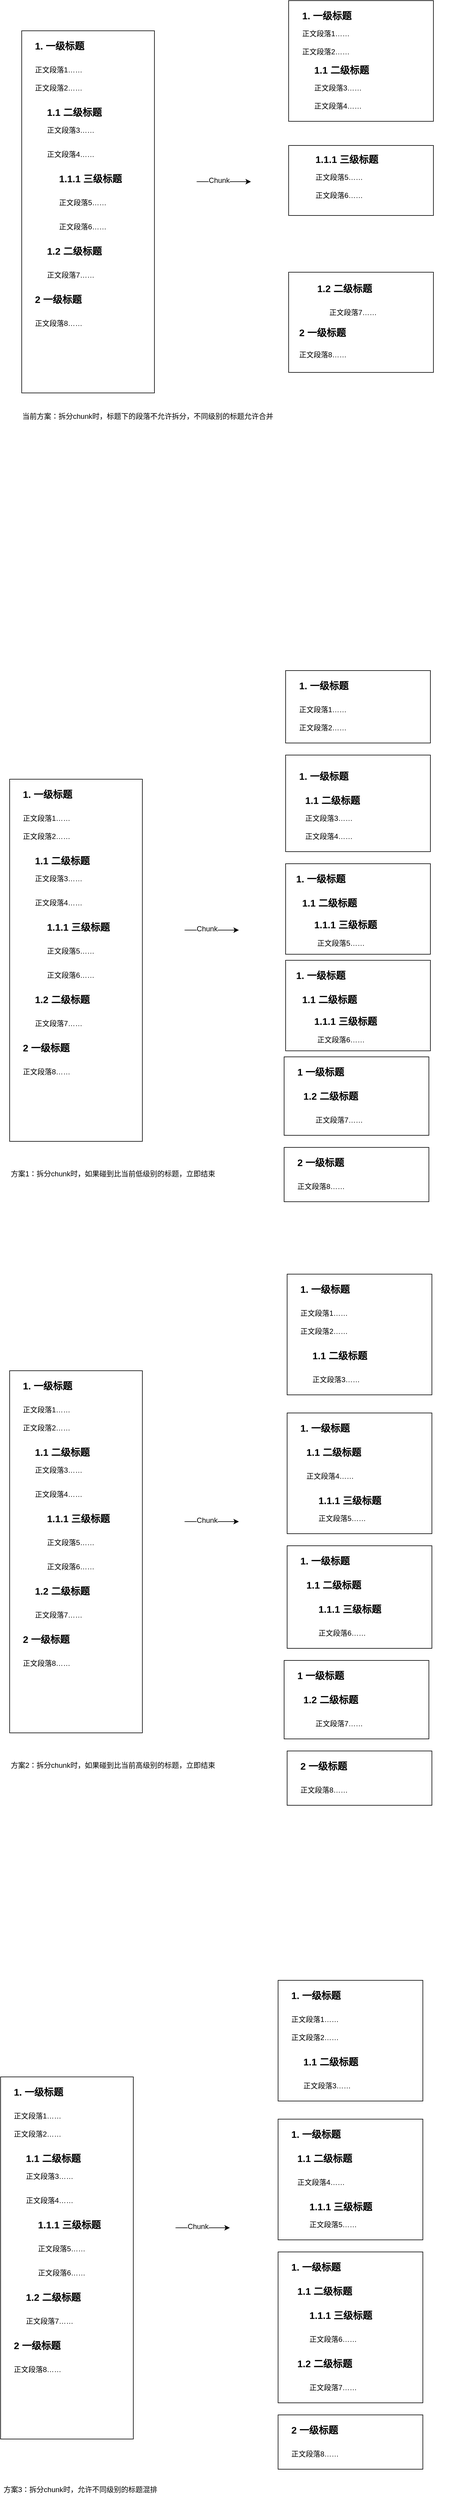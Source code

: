 <mxfile version="27.1.5">
  <diagram name="md-chunk" id="U8RAqAaJDqWfhK1GvfZA">
    <mxGraphModel dx="1773" dy="3222" grid="0" gridSize="10" guides="1" tooltips="1" connect="1" arrows="1" fold="1" page="1" pageScale="1" pageWidth="827" pageHeight="1169" math="0" shadow="0">
      <root>
        <mxCell id="0" />
        <mxCell id="1" parent="0" />
        <mxCell id="oBs3oRwcgIcFms1ozHlf-13" value="" style="rounded=0;whiteSpace=wrap;html=1;" parent="1" vertex="1">
          <mxGeometry x="40" y="210" width="220" height="600" as="geometry" />
        </mxCell>
        <mxCell id="oBs3oRwcgIcFms1ozHlf-1" value="&lt;font&gt;1. 一级标题&lt;/font&gt;" style="text;html=1;align=left;verticalAlign=middle;whiteSpace=wrap;rounded=0;fontStyle=1;fontSize=16;" parent="1" vertex="1">
          <mxGeometry x="60" y="220" width="200" height="30" as="geometry" />
        </mxCell>
        <mxCell id="oBs3oRwcgIcFms1ozHlf-3" value="正文段落1……" style="text;html=1;align=left;verticalAlign=middle;whiteSpace=wrap;rounded=0;" parent="1" vertex="1">
          <mxGeometry x="60" y="260" width="140" height="30" as="geometry" />
        </mxCell>
        <mxCell id="oBs3oRwcgIcFms1ozHlf-4" value="正文段落2……" style="text;html=1;align=left;verticalAlign=middle;whiteSpace=wrap;rounded=0;" parent="1" vertex="1">
          <mxGeometry x="60" y="290" width="140" height="30" as="geometry" />
        </mxCell>
        <mxCell id="oBs3oRwcgIcFms1ozHlf-5" value="&lt;font&gt;1.1 二级标题&lt;/font&gt;" style="text;html=1;align=left;verticalAlign=middle;whiteSpace=wrap;rounded=0;fontStyle=1;fontSize=16;" parent="1" vertex="1">
          <mxGeometry x="80" y="330" width="200" height="30" as="geometry" />
        </mxCell>
        <mxCell id="oBs3oRwcgIcFms1ozHlf-6" value="正文段落3……" style="text;html=1;align=left;verticalAlign=middle;whiteSpace=wrap;rounded=0;" parent="1" vertex="1">
          <mxGeometry x="80" y="360" width="140" height="30" as="geometry" />
        </mxCell>
        <mxCell id="oBs3oRwcgIcFms1ozHlf-7" value="正文段落4……" style="text;html=1;align=left;verticalAlign=middle;whiteSpace=wrap;rounded=0;" parent="1" vertex="1">
          <mxGeometry x="80" y="400" width="140" height="30" as="geometry" />
        </mxCell>
        <mxCell id="oBs3oRwcgIcFms1ozHlf-8" value="&lt;font&gt;1.1.1 三级标题&lt;/font&gt;" style="text;html=1;align=left;verticalAlign=middle;whiteSpace=wrap;rounded=0;fontStyle=1;fontSize=16;" parent="1" vertex="1">
          <mxGeometry x="100" y="440" width="200" height="30" as="geometry" />
        </mxCell>
        <mxCell id="oBs3oRwcgIcFms1ozHlf-9" value="正文段落5……" style="text;html=1;align=left;verticalAlign=middle;whiteSpace=wrap;rounded=0;" parent="1" vertex="1">
          <mxGeometry x="100" y="480" width="140" height="30" as="geometry" />
        </mxCell>
        <mxCell id="oBs3oRwcgIcFms1ozHlf-10" value="正文段落6……" style="text;html=1;align=left;verticalAlign=middle;whiteSpace=wrap;rounded=0;" parent="1" vertex="1">
          <mxGeometry x="100" y="520" width="140" height="30" as="geometry" />
        </mxCell>
        <mxCell id="oBs3oRwcgIcFms1ozHlf-11" value="正文段落7……" style="text;html=1;align=left;verticalAlign=middle;whiteSpace=wrap;rounded=0;" parent="1" vertex="1">
          <mxGeometry x="80" y="600" width="140" height="30" as="geometry" />
        </mxCell>
        <mxCell id="oBs3oRwcgIcFms1ozHlf-12" value="正文段落8……" style="text;html=1;align=left;verticalAlign=middle;whiteSpace=wrap;rounded=0;" parent="1" vertex="1">
          <mxGeometry x="60" y="680" width="140" height="30" as="geometry" />
        </mxCell>
        <mxCell id="oBs3oRwcgIcFms1ozHlf-15" value="" style="endArrow=classic;html=1;rounded=0;" parent="1" edge="1">
          <mxGeometry width="50" height="50" relative="1" as="geometry">
            <mxPoint x="330" y="460" as="sourcePoint" />
            <mxPoint x="420" y="460" as="targetPoint" />
          </mxGeometry>
        </mxCell>
        <mxCell id="oBs3oRwcgIcFms1ozHlf-16" value="&lt;font style=&quot;font-size: 12px;&quot;&gt;Chunk&lt;/font&gt;" style="edgeLabel;html=1;align=center;verticalAlign=middle;resizable=0;points=[];" parent="oBs3oRwcgIcFms1ozHlf-15" vertex="1" connectable="0">
          <mxGeometry x="-0.182" y="2" relative="1" as="geometry">
            <mxPoint as="offset" />
          </mxGeometry>
        </mxCell>
        <mxCell id="oBs3oRwcgIcFms1ozHlf-17" value="" style="rounded=0;whiteSpace=wrap;html=1;" parent="1" vertex="1">
          <mxGeometry x="500" y="50" width="240" height="200" as="geometry" />
        </mxCell>
        <mxCell id="oBs3oRwcgIcFms1ozHlf-18" value="&lt;font&gt;1. 一级标题&lt;/font&gt;" style="text;html=1;align=left;verticalAlign=middle;whiteSpace=wrap;rounded=0;fontStyle=1;fontSize=16;" parent="1" vertex="1">
          <mxGeometry x="520" y="60" width="200" height="30" as="geometry" />
        </mxCell>
        <mxCell id="oBs3oRwcgIcFms1ozHlf-19" value="正文段落1……" style="text;html=1;align=left;verticalAlign=middle;whiteSpace=wrap;rounded=0;" parent="1" vertex="1">
          <mxGeometry x="520" y="100" width="140" height="30" as="geometry" />
        </mxCell>
        <mxCell id="oBs3oRwcgIcFms1ozHlf-20" value="正文段落2……" style="text;html=1;align=left;verticalAlign=middle;whiteSpace=wrap;rounded=0;" parent="1" vertex="1">
          <mxGeometry x="520" y="130" width="140" height="30" as="geometry" />
        </mxCell>
        <mxCell id="oBs3oRwcgIcFms1ozHlf-21" value="&lt;font&gt;1.1 二级标题&lt;/font&gt;" style="text;html=1;align=left;verticalAlign=middle;whiteSpace=wrap;rounded=0;fontStyle=1;fontSize=16;" parent="1" vertex="1">
          <mxGeometry x="540" y="170" width="200" height="30" as="geometry" />
        </mxCell>
        <mxCell id="oBs3oRwcgIcFms1ozHlf-22" value="正文段落3……" style="text;html=1;align=left;verticalAlign=middle;whiteSpace=wrap;rounded=0;" parent="1" vertex="1">
          <mxGeometry x="540" y="210" width="140" height="30" as="geometry" />
        </mxCell>
        <mxCell id="oBs3oRwcgIcFms1ozHlf-23" value="" style="rounded=0;whiteSpace=wrap;html=1;" parent="1" vertex="1">
          <mxGeometry x="500" y="280" width="240" height="200" as="geometry" />
        </mxCell>
        <mxCell id="oBs3oRwcgIcFms1ozHlf-24" value="&lt;font&gt;1. 一级标题&lt;/font&gt;" style="text;html=1;align=left;verticalAlign=middle;whiteSpace=wrap;rounded=0;fontStyle=1;fontSize=16;" parent="1" vertex="1">
          <mxGeometry x="520" y="290" width="200" height="30" as="geometry" />
        </mxCell>
        <mxCell id="oBs3oRwcgIcFms1ozHlf-27" value="&lt;font&gt;1.1 二级标题&lt;/font&gt;" style="text;html=1;align=left;verticalAlign=middle;whiteSpace=wrap;rounded=0;fontStyle=1;fontSize=16;" parent="1" vertex="1">
          <mxGeometry x="530" y="330" width="200" height="30" as="geometry" />
        </mxCell>
        <mxCell id="oBs3oRwcgIcFms1ozHlf-29" value="正文段落4……" style="text;html=1;align=left;verticalAlign=middle;whiteSpace=wrap;rounded=0;" parent="1" vertex="1">
          <mxGeometry x="530" y="370" width="140" height="30" as="geometry" />
        </mxCell>
        <mxCell id="oBs3oRwcgIcFms1ozHlf-30" value="&lt;font&gt;1.1.1 三级标题&lt;/font&gt;" style="text;html=1;align=left;verticalAlign=middle;whiteSpace=wrap;rounded=0;fontStyle=1;fontSize=16;" parent="1" vertex="1">
          <mxGeometry x="550" y="410" width="200" height="30" as="geometry" />
        </mxCell>
        <mxCell id="oBs3oRwcgIcFms1ozHlf-31" value="正文段落5……" style="text;html=1;align=left;verticalAlign=middle;whiteSpace=wrap;rounded=0;" parent="1" vertex="1">
          <mxGeometry x="550" y="440" width="140" height="30" as="geometry" />
        </mxCell>
        <mxCell id="oBs3oRwcgIcFms1ozHlf-33" value="" style="rounded=0;whiteSpace=wrap;html=1;" parent="1" vertex="1">
          <mxGeometry x="500" y="500" width="240" height="170" as="geometry" />
        </mxCell>
        <mxCell id="oBs3oRwcgIcFms1ozHlf-34" value="&lt;font&gt;1. 一级标题&lt;/font&gt;" style="text;html=1;align=left;verticalAlign=middle;whiteSpace=wrap;rounded=0;fontStyle=1;fontSize=16;" parent="1" vertex="1">
          <mxGeometry x="520" y="510" width="200" height="30" as="geometry" />
        </mxCell>
        <mxCell id="oBs3oRwcgIcFms1ozHlf-35" value="&lt;font&gt;1.1 二级标题&lt;/font&gt;" style="text;html=1;align=left;verticalAlign=middle;whiteSpace=wrap;rounded=0;fontStyle=1;fontSize=16;" parent="1" vertex="1">
          <mxGeometry x="530" y="550" width="200" height="30" as="geometry" />
        </mxCell>
        <mxCell id="oBs3oRwcgIcFms1ozHlf-37" value="&lt;font&gt;1.1.1 三级标题&lt;/font&gt;" style="text;html=1;align=left;verticalAlign=middle;whiteSpace=wrap;rounded=0;fontStyle=1;fontSize=16;" parent="1" vertex="1">
          <mxGeometry x="550" y="590" width="200" height="30" as="geometry" />
        </mxCell>
        <mxCell id="oBs3oRwcgIcFms1ozHlf-39" value="正文段落6……" style="text;html=1;align=left;verticalAlign=middle;whiteSpace=wrap;rounded=0;" parent="1" vertex="1">
          <mxGeometry x="550" y="630" width="140" height="30" as="geometry" />
        </mxCell>
        <mxCell id="oBs3oRwcgIcFms1ozHlf-40" value="&lt;font&gt;1.2 二级标题&lt;/font&gt;" style="text;html=1;align=left;verticalAlign=middle;whiteSpace=wrap;rounded=0;fontStyle=1;fontSize=16;" parent="1" vertex="1">
          <mxGeometry x="80" y="560" width="200" height="30" as="geometry" />
        </mxCell>
        <mxCell id="oBs3oRwcgIcFms1ozHlf-41" value="&lt;font&gt;2 一级标题&lt;/font&gt;" style="text;html=1;align=left;verticalAlign=middle;whiteSpace=wrap;rounded=0;fontStyle=1;fontSize=16;" parent="1" vertex="1">
          <mxGeometry x="60" y="640" width="200" height="30" as="geometry" />
        </mxCell>
        <mxCell id="oBs3oRwcgIcFms1ozHlf-42" value="" style="rounded=0;whiteSpace=wrap;html=1;" parent="1" vertex="1">
          <mxGeometry x="495" y="690" width="240" height="130" as="geometry" />
        </mxCell>
        <mxCell id="oBs3oRwcgIcFms1ozHlf-43" value="&lt;font&gt;1 一级标题&lt;/font&gt;" style="text;html=1;align=left;verticalAlign=middle;whiteSpace=wrap;rounded=0;fontStyle=1;fontSize=16;" parent="1" vertex="1">
          <mxGeometry x="515" y="700" width="200" height="30" as="geometry" />
        </mxCell>
        <mxCell id="oBs3oRwcgIcFms1ozHlf-44" value="&lt;font&gt;1.2 二级标题&lt;/font&gt;" style="text;html=1;align=left;verticalAlign=middle;whiteSpace=wrap;rounded=0;fontStyle=1;fontSize=16;" parent="1" vertex="1">
          <mxGeometry x="525" y="740" width="200" height="30" as="geometry" />
        </mxCell>
        <mxCell id="oBs3oRwcgIcFms1ozHlf-46" value="正文段落7……" style="text;html=1;align=left;verticalAlign=middle;whiteSpace=wrap;rounded=0;" parent="1" vertex="1">
          <mxGeometry x="545" y="780" width="140" height="30" as="geometry" />
        </mxCell>
        <mxCell id="oBs3oRwcgIcFms1ozHlf-47" value="" style="rounded=0;whiteSpace=wrap;html=1;" parent="1" vertex="1">
          <mxGeometry x="500" y="840" width="240" height="90" as="geometry" />
        </mxCell>
        <mxCell id="oBs3oRwcgIcFms1ozHlf-48" value="&lt;font&gt;2 一级标题&lt;/font&gt;" style="text;html=1;align=left;verticalAlign=middle;whiteSpace=wrap;rounded=0;fontStyle=1;fontSize=16;" parent="1" vertex="1">
          <mxGeometry x="520" y="850" width="200" height="30" as="geometry" />
        </mxCell>
        <mxCell id="oBs3oRwcgIcFms1ozHlf-50" value="正文段落8……" style="text;html=1;align=left;verticalAlign=middle;whiteSpace=wrap;rounded=0;" parent="1" vertex="1">
          <mxGeometry x="520" y="890" width="140" height="30" as="geometry" />
        </mxCell>
        <mxCell id="oBs3oRwcgIcFms1ozHlf-51" value="方案2：拆分chunk时，如果碰到比当前高级别的标题，立即结束" style="text;html=1;align=left;verticalAlign=top;whiteSpace=wrap;rounded=0;" parent="1" vertex="1">
          <mxGeometry x="40" y="850" width="350" height="30" as="geometry" />
        </mxCell>
        <mxCell id="oBs3oRwcgIcFms1ozHlf-52" value="" style="rounded=0;whiteSpace=wrap;html=1;" parent="1" vertex="1">
          <mxGeometry x="25" y="1380" width="220" height="600" as="geometry" />
        </mxCell>
        <mxCell id="oBs3oRwcgIcFms1ozHlf-53" value="&lt;font&gt;1. 一级标题&lt;/font&gt;" style="text;html=1;align=left;verticalAlign=middle;whiteSpace=wrap;rounded=0;fontStyle=1;fontSize=16;" parent="1" vertex="1">
          <mxGeometry x="45" y="1390" width="200" height="30" as="geometry" />
        </mxCell>
        <mxCell id="oBs3oRwcgIcFms1ozHlf-54" value="正文段落1……" style="text;html=1;align=left;verticalAlign=middle;whiteSpace=wrap;rounded=0;" parent="1" vertex="1">
          <mxGeometry x="45" y="1430" width="140" height="30" as="geometry" />
        </mxCell>
        <mxCell id="oBs3oRwcgIcFms1ozHlf-55" value="正文段落2……" style="text;html=1;align=left;verticalAlign=middle;whiteSpace=wrap;rounded=0;" parent="1" vertex="1">
          <mxGeometry x="45" y="1460" width="140" height="30" as="geometry" />
        </mxCell>
        <mxCell id="oBs3oRwcgIcFms1ozHlf-56" value="&lt;font&gt;1.1 二级标题&lt;/font&gt;" style="text;html=1;align=left;verticalAlign=middle;whiteSpace=wrap;rounded=0;fontStyle=1;fontSize=16;" parent="1" vertex="1">
          <mxGeometry x="65" y="1500" width="200" height="30" as="geometry" />
        </mxCell>
        <mxCell id="oBs3oRwcgIcFms1ozHlf-57" value="正文段落3……" style="text;html=1;align=left;verticalAlign=middle;whiteSpace=wrap;rounded=0;" parent="1" vertex="1">
          <mxGeometry x="65" y="1530" width="140" height="30" as="geometry" />
        </mxCell>
        <mxCell id="oBs3oRwcgIcFms1ozHlf-58" value="正文段落4……" style="text;html=1;align=left;verticalAlign=middle;whiteSpace=wrap;rounded=0;" parent="1" vertex="1">
          <mxGeometry x="65" y="1570" width="140" height="30" as="geometry" />
        </mxCell>
        <mxCell id="oBs3oRwcgIcFms1ozHlf-59" value="&lt;font&gt;1.1.1 三级标题&lt;/font&gt;" style="text;html=1;align=left;verticalAlign=middle;whiteSpace=wrap;rounded=0;fontStyle=1;fontSize=16;" parent="1" vertex="1">
          <mxGeometry x="85" y="1610" width="200" height="30" as="geometry" />
        </mxCell>
        <mxCell id="oBs3oRwcgIcFms1ozHlf-60" value="正文段落5……" style="text;html=1;align=left;verticalAlign=middle;whiteSpace=wrap;rounded=0;" parent="1" vertex="1">
          <mxGeometry x="85" y="1650" width="140" height="30" as="geometry" />
        </mxCell>
        <mxCell id="oBs3oRwcgIcFms1ozHlf-61" value="正文段落6……" style="text;html=1;align=left;verticalAlign=middle;whiteSpace=wrap;rounded=0;" parent="1" vertex="1">
          <mxGeometry x="85" y="1690" width="140" height="30" as="geometry" />
        </mxCell>
        <mxCell id="oBs3oRwcgIcFms1ozHlf-62" value="正文段落7……" style="text;html=1;align=left;verticalAlign=middle;whiteSpace=wrap;rounded=0;" parent="1" vertex="1">
          <mxGeometry x="65" y="1770" width="140" height="30" as="geometry" />
        </mxCell>
        <mxCell id="oBs3oRwcgIcFms1ozHlf-63" value="正文段落8……" style="text;html=1;align=left;verticalAlign=middle;whiteSpace=wrap;rounded=0;" parent="1" vertex="1">
          <mxGeometry x="45" y="1850" width="140" height="30" as="geometry" />
        </mxCell>
        <mxCell id="oBs3oRwcgIcFms1ozHlf-64" value="" style="endArrow=classic;html=1;rounded=0;" parent="1" edge="1">
          <mxGeometry width="50" height="50" relative="1" as="geometry">
            <mxPoint x="315" y="1630" as="sourcePoint" />
            <mxPoint x="405" y="1630" as="targetPoint" />
          </mxGeometry>
        </mxCell>
        <mxCell id="oBs3oRwcgIcFms1ozHlf-65" value="&lt;font style=&quot;font-size: 12px;&quot;&gt;Chunk&lt;/font&gt;" style="edgeLabel;html=1;align=center;verticalAlign=middle;resizable=0;points=[];" parent="oBs3oRwcgIcFms1ozHlf-64" vertex="1" connectable="0">
          <mxGeometry x="-0.182" y="2" relative="1" as="geometry">
            <mxPoint as="offset" />
          </mxGeometry>
        </mxCell>
        <mxCell id="oBs3oRwcgIcFms1ozHlf-66" value="" style="rounded=0;whiteSpace=wrap;html=1;" parent="1" vertex="1">
          <mxGeometry x="485" y="1220" width="240" height="200" as="geometry" />
        </mxCell>
        <mxCell id="oBs3oRwcgIcFms1ozHlf-67" value="&lt;font&gt;1. 一级标题&lt;/font&gt;" style="text;html=1;align=left;verticalAlign=middle;whiteSpace=wrap;rounded=0;fontStyle=1;fontSize=16;" parent="1" vertex="1">
          <mxGeometry x="505" y="1230" width="200" height="30" as="geometry" />
        </mxCell>
        <mxCell id="oBs3oRwcgIcFms1ozHlf-68" value="正文段落1……" style="text;html=1;align=left;verticalAlign=middle;whiteSpace=wrap;rounded=0;" parent="1" vertex="1">
          <mxGeometry x="505" y="1270" width="140" height="30" as="geometry" />
        </mxCell>
        <mxCell id="oBs3oRwcgIcFms1ozHlf-69" value="正文段落2……" style="text;html=1;align=left;verticalAlign=middle;whiteSpace=wrap;rounded=0;" parent="1" vertex="1">
          <mxGeometry x="505" y="1300" width="140" height="30" as="geometry" />
        </mxCell>
        <mxCell id="oBs3oRwcgIcFms1ozHlf-70" value="&lt;font&gt;1.1 二级标题&lt;/font&gt;" style="text;html=1;align=left;verticalAlign=middle;whiteSpace=wrap;rounded=0;fontStyle=1;fontSize=16;" parent="1" vertex="1">
          <mxGeometry x="525" y="1340" width="200" height="30" as="geometry" />
        </mxCell>
        <mxCell id="oBs3oRwcgIcFms1ozHlf-71" value="正文段落3……" style="text;html=1;align=left;verticalAlign=middle;whiteSpace=wrap;rounded=0;" parent="1" vertex="1">
          <mxGeometry x="525" y="1380" width="140" height="30" as="geometry" />
        </mxCell>
        <mxCell id="oBs3oRwcgIcFms1ozHlf-72" value="" style="rounded=0;whiteSpace=wrap;html=1;" parent="1" vertex="1">
          <mxGeometry x="485" y="1450" width="240" height="200" as="geometry" />
        </mxCell>
        <mxCell id="oBs3oRwcgIcFms1ozHlf-73" value="&lt;font&gt;1. 一级标题&lt;/font&gt;" style="text;html=1;align=left;verticalAlign=middle;whiteSpace=wrap;rounded=0;fontStyle=1;fontSize=16;" parent="1" vertex="1">
          <mxGeometry x="505" y="1460" width="200" height="30" as="geometry" />
        </mxCell>
        <mxCell id="oBs3oRwcgIcFms1ozHlf-74" value="&lt;font&gt;1.1 二级标题&lt;/font&gt;" style="text;html=1;align=left;verticalAlign=middle;whiteSpace=wrap;rounded=0;fontStyle=1;fontSize=16;" parent="1" vertex="1">
          <mxGeometry x="515" y="1500" width="200" height="30" as="geometry" />
        </mxCell>
        <mxCell id="oBs3oRwcgIcFms1ozHlf-75" value="正文段落4……" style="text;html=1;align=left;verticalAlign=middle;whiteSpace=wrap;rounded=0;" parent="1" vertex="1">
          <mxGeometry x="515" y="1540" width="140" height="30" as="geometry" />
        </mxCell>
        <mxCell id="oBs3oRwcgIcFms1ozHlf-76" value="&lt;font&gt;1.1.1 三级标题&lt;/font&gt;" style="text;html=1;align=left;verticalAlign=middle;whiteSpace=wrap;rounded=0;fontStyle=1;fontSize=16;" parent="1" vertex="1">
          <mxGeometry x="535" y="1580" width="200" height="30" as="geometry" />
        </mxCell>
        <mxCell id="oBs3oRwcgIcFms1ozHlf-77" value="正文段落5……" style="text;html=1;align=left;verticalAlign=middle;whiteSpace=wrap;rounded=0;" parent="1" vertex="1">
          <mxGeometry x="535" y="1610" width="140" height="30" as="geometry" />
        </mxCell>
        <mxCell id="oBs3oRwcgIcFms1ozHlf-78" value="" style="rounded=0;whiteSpace=wrap;html=1;" parent="1" vertex="1">
          <mxGeometry x="485" y="1670" width="240" height="250" as="geometry" />
        </mxCell>
        <mxCell id="oBs3oRwcgIcFms1ozHlf-79" value="&lt;font&gt;1. 一级标题&lt;/font&gt;" style="text;html=1;align=left;verticalAlign=middle;whiteSpace=wrap;rounded=0;fontStyle=1;fontSize=16;" parent="1" vertex="1">
          <mxGeometry x="505" y="1680" width="200" height="30" as="geometry" />
        </mxCell>
        <mxCell id="oBs3oRwcgIcFms1ozHlf-80" value="&lt;font&gt;1.1 二级标题&lt;/font&gt;" style="text;html=1;align=left;verticalAlign=middle;whiteSpace=wrap;rounded=0;fontStyle=1;fontSize=16;" parent="1" vertex="1">
          <mxGeometry x="515" y="1720" width="200" height="30" as="geometry" />
        </mxCell>
        <mxCell id="oBs3oRwcgIcFms1ozHlf-81" value="&lt;font&gt;1.1.1 三级标题&lt;/font&gt;" style="text;html=1;align=left;verticalAlign=middle;whiteSpace=wrap;rounded=0;fontStyle=1;fontSize=16;" parent="1" vertex="1">
          <mxGeometry x="535" y="1760" width="200" height="30" as="geometry" />
        </mxCell>
        <mxCell id="oBs3oRwcgIcFms1ozHlf-82" value="正文段落6……" style="text;html=1;align=left;verticalAlign=middle;whiteSpace=wrap;rounded=0;" parent="1" vertex="1">
          <mxGeometry x="535" y="1800" width="140" height="30" as="geometry" />
        </mxCell>
        <mxCell id="oBs3oRwcgIcFms1ozHlf-83" value="&lt;font&gt;1.2 二级标题&lt;/font&gt;" style="text;html=1;align=left;verticalAlign=middle;whiteSpace=wrap;rounded=0;fontStyle=1;fontSize=16;" parent="1" vertex="1">
          <mxGeometry x="65" y="1730" width="200" height="30" as="geometry" />
        </mxCell>
        <mxCell id="oBs3oRwcgIcFms1ozHlf-84" value="&lt;font&gt;2 一级标题&lt;/font&gt;" style="text;html=1;align=left;verticalAlign=middle;whiteSpace=wrap;rounded=0;fontStyle=1;fontSize=16;" parent="1" vertex="1">
          <mxGeometry x="45" y="1810" width="200" height="30" as="geometry" />
        </mxCell>
        <mxCell id="oBs3oRwcgIcFms1ozHlf-87" value="&lt;font&gt;1.2 二级标题&lt;/font&gt;" style="text;html=1;align=left;verticalAlign=middle;whiteSpace=wrap;rounded=0;fontStyle=1;fontSize=16;" parent="1" vertex="1">
          <mxGeometry x="515" y="1840" width="200" height="30" as="geometry" />
        </mxCell>
        <mxCell id="oBs3oRwcgIcFms1ozHlf-88" value="正文段落7……" style="text;html=1;align=left;verticalAlign=middle;whiteSpace=wrap;rounded=0;" parent="1" vertex="1">
          <mxGeometry x="535" y="1880" width="140" height="30" as="geometry" />
        </mxCell>
        <mxCell id="oBs3oRwcgIcFms1ozHlf-89" value="" style="rounded=0;whiteSpace=wrap;html=1;" parent="1" vertex="1">
          <mxGeometry x="485" y="1940" width="240" height="90" as="geometry" />
        </mxCell>
        <mxCell id="oBs3oRwcgIcFms1ozHlf-90" value="&lt;font&gt;2 一级标题&lt;/font&gt;" style="text;html=1;align=left;verticalAlign=middle;whiteSpace=wrap;rounded=0;fontStyle=1;fontSize=16;" parent="1" vertex="1">
          <mxGeometry x="505" y="1950" width="200" height="30" as="geometry" />
        </mxCell>
        <mxCell id="oBs3oRwcgIcFms1ozHlf-91" value="正文段落8……" style="text;html=1;align=left;verticalAlign=middle;whiteSpace=wrap;rounded=0;" parent="1" vertex="1">
          <mxGeometry x="505" y="1990" width="140" height="30" as="geometry" />
        </mxCell>
        <mxCell id="oBs3oRwcgIcFms1ozHlf-92" value="方案3：拆分chunk时，允许不同级别的标题混排" style="text;html=1;align=left;verticalAlign=top;whiteSpace=wrap;rounded=0;" parent="1" vertex="1">
          <mxGeometry x="27.5" y="2050" width="710" height="30" as="geometry" />
        </mxCell>
        <mxCell id="UzARzECvK9bf_JT9hD38-1" value="" style="rounded=0;whiteSpace=wrap;html=1;" vertex="1" parent="1">
          <mxGeometry x="40" y="-770" width="220" height="600" as="geometry" />
        </mxCell>
        <mxCell id="UzARzECvK9bf_JT9hD38-2" value="&lt;font&gt;1. 一级标题&lt;/font&gt;" style="text;html=1;align=left;verticalAlign=middle;whiteSpace=wrap;rounded=0;fontStyle=1;fontSize=16;" vertex="1" parent="1">
          <mxGeometry x="60" y="-760" width="200" height="30" as="geometry" />
        </mxCell>
        <mxCell id="UzARzECvK9bf_JT9hD38-3" value="正文段落1……" style="text;html=1;align=left;verticalAlign=middle;whiteSpace=wrap;rounded=0;" vertex="1" parent="1">
          <mxGeometry x="60" y="-720" width="140" height="30" as="geometry" />
        </mxCell>
        <mxCell id="UzARzECvK9bf_JT9hD38-4" value="正文段落2……" style="text;html=1;align=left;verticalAlign=middle;whiteSpace=wrap;rounded=0;" vertex="1" parent="1">
          <mxGeometry x="60" y="-690" width="140" height="30" as="geometry" />
        </mxCell>
        <mxCell id="UzARzECvK9bf_JT9hD38-5" value="&lt;font&gt;1.1 二级标题&lt;/font&gt;" style="text;html=1;align=left;verticalAlign=middle;whiteSpace=wrap;rounded=0;fontStyle=1;fontSize=16;" vertex="1" parent="1">
          <mxGeometry x="80" y="-650" width="200" height="30" as="geometry" />
        </mxCell>
        <mxCell id="UzARzECvK9bf_JT9hD38-6" value="正文段落3……" style="text;html=1;align=left;verticalAlign=middle;whiteSpace=wrap;rounded=0;" vertex="1" parent="1">
          <mxGeometry x="80" y="-620" width="140" height="30" as="geometry" />
        </mxCell>
        <mxCell id="UzARzECvK9bf_JT9hD38-7" value="正文段落4……" style="text;html=1;align=left;verticalAlign=middle;whiteSpace=wrap;rounded=0;" vertex="1" parent="1">
          <mxGeometry x="80" y="-580" width="140" height="30" as="geometry" />
        </mxCell>
        <mxCell id="UzARzECvK9bf_JT9hD38-8" value="&lt;font&gt;1.1.1 三级标题&lt;/font&gt;" style="text;html=1;align=left;verticalAlign=middle;whiteSpace=wrap;rounded=0;fontStyle=1;fontSize=16;" vertex="1" parent="1">
          <mxGeometry x="100" y="-540" width="200" height="30" as="geometry" />
        </mxCell>
        <mxCell id="UzARzECvK9bf_JT9hD38-9" value="正文段落5……" style="text;html=1;align=left;verticalAlign=middle;whiteSpace=wrap;rounded=0;" vertex="1" parent="1">
          <mxGeometry x="100" y="-500" width="140" height="30" as="geometry" />
        </mxCell>
        <mxCell id="UzARzECvK9bf_JT9hD38-10" value="正文段落6……" style="text;html=1;align=left;verticalAlign=middle;whiteSpace=wrap;rounded=0;" vertex="1" parent="1">
          <mxGeometry x="100" y="-460" width="140" height="30" as="geometry" />
        </mxCell>
        <mxCell id="UzARzECvK9bf_JT9hD38-11" value="正文段落7……" style="text;html=1;align=left;verticalAlign=middle;whiteSpace=wrap;rounded=0;" vertex="1" parent="1">
          <mxGeometry x="80" y="-380" width="140" height="30" as="geometry" />
        </mxCell>
        <mxCell id="UzARzECvK9bf_JT9hD38-12" value="正文段落8……" style="text;html=1;align=left;verticalAlign=middle;whiteSpace=wrap;rounded=0;" vertex="1" parent="1">
          <mxGeometry x="60" y="-300" width="140" height="30" as="geometry" />
        </mxCell>
        <mxCell id="UzARzECvK9bf_JT9hD38-13" value="" style="endArrow=classic;html=1;rounded=0;" edge="1" parent="1">
          <mxGeometry width="50" height="50" relative="1" as="geometry">
            <mxPoint x="330" y="-520" as="sourcePoint" />
            <mxPoint x="420" y="-520" as="targetPoint" />
          </mxGeometry>
        </mxCell>
        <mxCell id="UzARzECvK9bf_JT9hD38-14" value="&lt;font style=&quot;font-size: 12px;&quot;&gt;Chunk&lt;/font&gt;" style="edgeLabel;html=1;align=center;verticalAlign=middle;resizable=0;points=[];" vertex="1" connectable="0" parent="UzARzECvK9bf_JT9hD38-13">
          <mxGeometry x="-0.182" y="2" relative="1" as="geometry">
            <mxPoint as="offset" />
          </mxGeometry>
        </mxCell>
        <mxCell id="UzARzECvK9bf_JT9hD38-15" value="" style="rounded=0;whiteSpace=wrap;html=1;" vertex="1" parent="1">
          <mxGeometry x="497.5" y="-950" width="240" height="120" as="geometry" />
        </mxCell>
        <mxCell id="UzARzECvK9bf_JT9hD38-16" value="&lt;font&gt;1. 一级标题&lt;/font&gt;" style="text;html=1;align=left;verticalAlign=middle;whiteSpace=wrap;rounded=0;fontStyle=1;fontSize=16;" vertex="1" parent="1">
          <mxGeometry x="517.5" y="-940" width="200" height="30" as="geometry" />
        </mxCell>
        <mxCell id="UzARzECvK9bf_JT9hD38-17" value="正文段落1……" style="text;html=1;align=left;verticalAlign=middle;whiteSpace=wrap;rounded=0;" vertex="1" parent="1">
          <mxGeometry x="517.5" y="-900" width="140" height="30" as="geometry" />
        </mxCell>
        <mxCell id="UzARzECvK9bf_JT9hD38-18" value="正文段落2……" style="text;html=1;align=left;verticalAlign=middle;whiteSpace=wrap;rounded=0;" vertex="1" parent="1">
          <mxGeometry x="517.5" y="-870" width="140" height="30" as="geometry" />
        </mxCell>
        <mxCell id="UzARzECvK9bf_JT9hD38-21" value="" style="rounded=0;whiteSpace=wrap;html=1;" vertex="1" parent="1">
          <mxGeometry x="497.5" y="-810" width="240" height="160" as="geometry" />
        </mxCell>
        <mxCell id="UzARzECvK9bf_JT9hD38-22" value="&lt;font&gt;1. 一级标题&lt;/font&gt;" style="text;html=1;align=left;verticalAlign=middle;whiteSpace=wrap;rounded=0;fontStyle=1;fontSize=16;" vertex="1" parent="1">
          <mxGeometry x="517.5" y="-790" width="200" height="30" as="geometry" />
        </mxCell>
        <mxCell id="UzARzECvK9bf_JT9hD38-23" value="&lt;font&gt;1.1 二级标题&lt;/font&gt;" style="text;html=1;align=left;verticalAlign=middle;whiteSpace=wrap;rounded=0;fontStyle=1;fontSize=16;" vertex="1" parent="1">
          <mxGeometry x="527.5" y="-750" width="200" height="30" as="geometry" />
        </mxCell>
        <mxCell id="UzARzECvK9bf_JT9hD38-24" value="正文段落4……" style="text;html=1;align=left;verticalAlign=middle;whiteSpace=wrap;rounded=0;" vertex="1" parent="1">
          <mxGeometry x="527.5" y="-690" width="140" height="30" as="geometry" />
        </mxCell>
        <mxCell id="UzARzECvK9bf_JT9hD38-27" value="" style="rounded=0;whiteSpace=wrap;html=1;" vertex="1" parent="1">
          <mxGeometry x="497.5" y="-630" width="240" height="150" as="geometry" />
        </mxCell>
        <mxCell id="UzARzECvK9bf_JT9hD38-28" value="&lt;font&gt;1. 一级标题&lt;/font&gt;" style="text;html=1;align=left;verticalAlign=middle;whiteSpace=wrap;rounded=0;fontStyle=1;fontSize=16;" vertex="1" parent="1">
          <mxGeometry x="512.5" y="-620" width="200" height="30" as="geometry" />
        </mxCell>
        <mxCell id="UzARzECvK9bf_JT9hD38-29" value="&lt;font&gt;1.1 二级标题&lt;/font&gt;" style="text;html=1;align=left;verticalAlign=middle;whiteSpace=wrap;rounded=0;fontStyle=1;fontSize=16;" vertex="1" parent="1">
          <mxGeometry x="522.5" y="-580" width="200" height="30" as="geometry" />
        </mxCell>
        <mxCell id="UzARzECvK9bf_JT9hD38-30" value="&lt;font&gt;1.1.1 三级标题&lt;/font&gt;" style="text;html=1;align=left;verticalAlign=middle;whiteSpace=wrap;rounded=0;fontStyle=1;fontSize=16;" vertex="1" parent="1">
          <mxGeometry x="542.5" y="-544" width="200" height="30" as="geometry" />
        </mxCell>
        <mxCell id="UzARzECvK9bf_JT9hD38-32" value="&lt;font&gt;1.2 二级标题&lt;/font&gt;" style="text;html=1;align=left;verticalAlign=middle;whiteSpace=wrap;rounded=0;fontStyle=1;fontSize=16;" vertex="1" parent="1">
          <mxGeometry x="80" y="-420" width="200" height="30" as="geometry" />
        </mxCell>
        <mxCell id="UzARzECvK9bf_JT9hD38-33" value="&lt;font&gt;2 一级标题&lt;/font&gt;" style="text;html=1;align=left;verticalAlign=middle;whiteSpace=wrap;rounded=0;fontStyle=1;fontSize=16;" vertex="1" parent="1">
          <mxGeometry x="60" y="-340" width="200" height="30" as="geometry" />
        </mxCell>
        <mxCell id="UzARzECvK9bf_JT9hD38-34" value="" style="rounded=0;whiteSpace=wrap;html=1;" vertex="1" parent="1">
          <mxGeometry x="495" y="-310" width="240" height="130" as="geometry" />
        </mxCell>
        <mxCell id="UzARzECvK9bf_JT9hD38-35" value="&lt;font&gt;1 一级标题&lt;/font&gt;" style="text;html=1;align=left;verticalAlign=middle;whiteSpace=wrap;rounded=0;fontStyle=1;fontSize=16;" vertex="1" parent="1">
          <mxGeometry x="515" y="-300" width="200" height="30" as="geometry" />
        </mxCell>
        <mxCell id="UzARzECvK9bf_JT9hD38-36" value="&lt;font&gt;1.2 二级标题&lt;/font&gt;" style="text;html=1;align=left;verticalAlign=middle;whiteSpace=wrap;rounded=0;fontStyle=1;fontSize=16;" vertex="1" parent="1">
          <mxGeometry x="525" y="-260" width="200" height="30" as="geometry" />
        </mxCell>
        <mxCell id="UzARzECvK9bf_JT9hD38-37" value="正文段落7……" style="text;html=1;align=left;verticalAlign=middle;whiteSpace=wrap;rounded=0;" vertex="1" parent="1">
          <mxGeometry x="545" y="-220" width="140" height="30" as="geometry" />
        </mxCell>
        <mxCell id="UzARzECvK9bf_JT9hD38-38" value="" style="rounded=0;whiteSpace=wrap;html=1;" vertex="1" parent="1">
          <mxGeometry x="495" y="-160" width="240" height="90" as="geometry" />
        </mxCell>
        <mxCell id="UzARzECvK9bf_JT9hD38-39" value="&lt;font&gt;2 一级标题&lt;/font&gt;" style="text;html=1;align=left;verticalAlign=middle;whiteSpace=wrap;rounded=0;fontStyle=1;fontSize=16;" vertex="1" parent="1">
          <mxGeometry x="515" y="-150" width="200" height="30" as="geometry" />
        </mxCell>
        <mxCell id="UzARzECvK9bf_JT9hD38-40" value="正文段落8……" style="text;html=1;align=left;verticalAlign=middle;whiteSpace=wrap;rounded=0;" vertex="1" parent="1">
          <mxGeometry x="515" y="-110" width="140" height="30" as="geometry" />
        </mxCell>
        <mxCell id="UzARzECvK9bf_JT9hD38-41" value="方案1：拆分chunk时，如果碰到比当前低级别的标题，立即结束" style="text;html=1;align=left;verticalAlign=top;whiteSpace=wrap;rounded=0;" vertex="1" parent="1">
          <mxGeometry x="40" y="-130" width="350" height="30" as="geometry" />
        </mxCell>
        <mxCell id="UzARzECvK9bf_JT9hD38-42" value="正文段落3……" style="text;html=1;align=left;verticalAlign=middle;whiteSpace=wrap;rounded=0;" vertex="1" parent="1">
          <mxGeometry x="527.5" y="-720" width="140" height="30" as="geometry" />
        </mxCell>
        <mxCell id="UzARzECvK9bf_JT9hD38-43" value="正文段落5……" style="text;html=1;align=left;verticalAlign=middle;whiteSpace=wrap;rounded=0;" vertex="1" parent="1">
          <mxGeometry x="547.5" y="-513" width="140" height="30" as="geometry" />
        </mxCell>
        <mxCell id="UzARzECvK9bf_JT9hD38-45" value="" style="rounded=0;whiteSpace=wrap;html=1;" vertex="1" parent="1">
          <mxGeometry x="497.5" y="-470" width="240" height="150" as="geometry" />
        </mxCell>
        <mxCell id="UzARzECvK9bf_JT9hD38-46" value="&lt;font&gt;1. 一级标题&lt;/font&gt;" style="text;html=1;align=left;verticalAlign=middle;whiteSpace=wrap;rounded=0;fontStyle=1;fontSize=16;" vertex="1" parent="1">
          <mxGeometry x="512.5" y="-460" width="200" height="30" as="geometry" />
        </mxCell>
        <mxCell id="UzARzECvK9bf_JT9hD38-47" value="&lt;font&gt;1.1 二级标题&lt;/font&gt;" style="text;html=1;align=left;verticalAlign=middle;whiteSpace=wrap;rounded=0;fontStyle=1;fontSize=16;" vertex="1" parent="1">
          <mxGeometry x="522.5" y="-420" width="200" height="30" as="geometry" />
        </mxCell>
        <mxCell id="UzARzECvK9bf_JT9hD38-48" value="&lt;font&gt;1.1.1 三级标题&lt;/font&gt;" style="text;html=1;align=left;verticalAlign=middle;whiteSpace=wrap;rounded=0;fontStyle=1;fontSize=16;" vertex="1" parent="1">
          <mxGeometry x="542.5" y="-384" width="200" height="30" as="geometry" />
        </mxCell>
        <mxCell id="UzARzECvK9bf_JT9hD38-49" value="正文段落6……" style="text;html=1;align=left;verticalAlign=middle;whiteSpace=wrap;rounded=0;" vertex="1" parent="1">
          <mxGeometry x="547.5" y="-353" width="140" height="30" as="geometry" />
        </mxCell>
        <mxCell id="UzARzECvK9bf_JT9hD38-50" value="" style="rounded=0;whiteSpace=wrap;html=1;" vertex="1" parent="1">
          <mxGeometry x="60" y="-2010" width="220" height="600" as="geometry" />
        </mxCell>
        <mxCell id="UzARzECvK9bf_JT9hD38-51" value="&lt;font&gt;1. 一级标题&lt;/font&gt;" style="text;html=1;align=left;verticalAlign=middle;whiteSpace=wrap;rounded=0;fontStyle=1;fontSize=16;" vertex="1" parent="1">
          <mxGeometry x="80" y="-2000" width="200" height="30" as="geometry" />
        </mxCell>
        <mxCell id="UzARzECvK9bf_JT9hD38-52" value="正文段落1……" style="text;html=1;align=left;verticalAlign=middle;whiteSpace=wrap;rounded=0;" vertex="1" parent="1">
          <mxGeometry x="80" y="-1960" width="140" height="30" as="geometry" />
        </mxCell>
        <mxCell id="UzARzECvK9bf_JT9hD38-53" value="正文段落2……" style="text;html=1;align=left;verticalAlign=middle;whiteSpace=wrap;rounded=0;" vertex="1" parent="1">
          <mxGeometry x="80" y="-1930" width="140" height="30" as="geometry" />
        </mxCell>
        <mxCell id="UzARzECvK9bf_JT9hD38-54" value="&lt;font&gt;1.1 二级标题&lt;/font&gt;" style="text;html=1;align=left;verticalAlign=middle;whiteSpace=wrap;rounded=0;fontStyle=1;fontSize=16;" vertex="1" parent="1">
          <mxGeometry x="100" y="-1890" width="200" height="30" as="geometry" />
        </mxCell>
        <mxCell id="UzARzECvK9bf_JT9hD38-55" value="正文段落3……" style="text;html=1;align=left;verticalAlign=middle;whiteSpace=wrap;rounded=0;" vertex="1" parent="1">
          <mxGeometry x="100" y="-1860" width="140" height="30" as="geometry" />
        </mxCell>
        <mxCell id="UzARzECvK9bf_JT9hD38-56" value="正文段落4……" style="text;html=1;align=left;verticalAlign=middle;whiteSpace=wrap;rounded=0;" vertex="1" parent="1">
          <mxGeometry x="100" y="-1820" width="140" height="30" as="geometry" />
        </mxCell>
        <mxCell id="UzARzECvK9bf_JT9hD38-57" value="&lt;font&gt;1.1.1 三级标题&lt;/font&gt;" style="text;html=1;align=left;verticalAlign=middle;whiteSpace=wrap;rounded=0;fontStyle=1;fontSize=16;" vertex="1" parent="1">
          <mxGeometry x="120" y="-1780" width="200" height="30" as="geometry" />
        </mxCell>
        <mxCell id="UzARzECvK9bf_JT9hD38-58" value="正文段落5……" style="text;html=1;align=left;verticalAlign=middle;whiteSpace=wrap;rounded=0;" vertex="1" parent="1">
          <mxGeometry x="120" y="-1740" width="140" height="30" as="geometry" />
        </mxCell>
        <mxCell id="UzARzECvK9bf_JT9hD38-59" value="正文段落6……" style="text;html=1;align=left;verticalAlign=middle;whiteSpace=wrap;rounded=0;" vertex="1" parent="1">
          <mxGeometry x="120" y="-1700" width="140" height="30" as="geometry" />
        </mxCell>
        <mxCell id="UzARzECvK9bf_JT9hD38-60" value="正文段落7……" style="text;html=1;align=left;verticalAlign=middle;whiteSpace=wrap;rounded=0;" vertex="1" parent="1">
          <mxGeometry x="100" y="-1620" width="140" height="30" as="geometry" />
        </mxCell>
        <mxCell id="UzARzECvK9bf_JT9hD38-61" value="正文段落8……" style="text;html=1;align=left;verticalAlign=middle;whiteSpace=wrap;rounded=0;" vertex="1" parent="1">
          <mxGeometry x="80" y="-1540" width="140" height="30" as="geometry" />
        </mxCell>
        <mxCell id="UzARzECvK9bf_JT9hD38-62" value="" style="endArrow=classic;html=1;rounded=0;" edge="1" parent="1">
          <mxGeometry width="50" height="50" relative="1" as="geometry">
            <mxPoint x="350" y="-1760" as="sourcePoint" />
            <mxPoint x="440" y="-1760" as="targetPoint" />
          </mxGeometry>
        </mxCell>
        <mxCell id="UzARzECvK9bf_JT9hD38-63" value="&lt;font style=&quot;font-size: 12px;&quot;&gt;Chunk&lt;/font&gt;" style="edgeLabel;html=1;align=center;verticalAlign=middle;resizable=0;points=[];" vertex="1" connectable="0" parent="UzARzECvK9bf_JT9hD38-62">
          <mxGeometry x="-0.182" y="2" relative="1" as="geometry">
            <mxPoint as="offset" />
          </mxGeometry>
        </mxCell>
        <mxCell id="UzARzECvK9bf_JT9hD38-64" value="" style="rounded=0;whiteSpace=wrap;html=1;" vertex="1" parent="1">
          <mxGeometry x="502.5" y="-2060" width="240" height="200" as="geometry" />
        </mxCell>
        <mxCell id="UzARzECvK9bf_JT9hD38-65" value="&lt;font&gt;1. 一级标题&lt;/font&gt;" style="text;html=1;align=left;verticalAlign=middle;whiteSpace=wrap;rounded=0;fontStyle=1;fontSize=16;" vertex="1" parent="1">
          <mxGeometry x="522.5" y="-2050" width="200" height="30" as="geometry" />
        </mxCell>
        <mxCell id="UzARzECvK9bf_JT9hD38-66" value="正文段落1……" style="text;html=1;align=left;verticalAlign=middle;whiteSpace=wrap;rounded=0;" vertex="1" parent="1">
          <mxGeometry x="522.5" y="-2020" width="140" height="30" as="geometry" />
        </mxCell>
        <mxCell id="UzARzECvK9bf_JT9hD38-67" value="正文段落2……" style="text;html=1;align=left;verticalAlign=middle;whiteSpace=wrap;rounded=0;" vertex="1" parent="1">
          <mxGeometry x="522.5" y="-1990" width="140" height="30" as="geometry" />
        </mxCell>
        <mxCell id="UzARzECvK9bf_JT9hD38-68" value="&lt;font&gt;1.1 二级标题&lt;/font&gt;" style="text;html=1;align=left;verticalAlign=middle;whiteSpace=wrap;rounded=0;fontStyle=1;fontSize=16;" vertex="1" parent="1">
          <mxGeometry x="542.5" y="-1960" width="200" height="30" as="geometry" />
        </mxCell>
        <mxCell id="UzARzECvK9bf_JT9hD38-69" value="正文段落3……" style="text;html=1;align=left;verticalAlign=middle;whiteSpace=wrap;rounded=0;" vertex="1" parent="1">
          <mxGeometry x="542.5" y="-1930" width="140" height="30" as="geometry" />
        </mxCell>
        <mxCell id="UzARzECvK9bf_JT9hD38-70" value="" style="rounded=0;whiteSpace=wrap;html=1;" vertex="1" parent="1">
          <mxGeometry x="502.5" y="-1820" width="240" height="116" as="geometry" />
        </mxCell>
        <mxCell id="UzARzECvK9bf_JT9hD38-73" value="正文段落4……" style="text;html=1;align=left;verticalAlign=middle;whiteSpace=wrap;rounded=0;" vertex="1" parent="1">
          <mxGeometry x="542.5" y="-1900" width="140" height="30" as="geometry" />
        </mxCell>
        <mxCell id="UzARzECvK9bf_JT9hD38-74" value="&lt;font&gt;1.1.1 三级标题&lt;/font&gt;" style="text;html=1;align=left;verticalAlign=middle;whiteSpace=wrap;rounded=0;fontStyle=1;fontSize=16;" vertex="1" parent="1">
          <mxGeometry x="545" y="-1812" width="200" height="30" as="geometry" />
        </mxCell>
        <mxCell id="UzARzECvK9bf_JT9hD38-75" value="正文段落5……" style="text;html=1;align=left;verticalAlign=middle;whiteSpace=wrap;rounded=0;" vertex="1" parent="1">
          <mxGeometry x="545" y="-1782" width="140" height="30" as="geometry" />
        </mxCell>
        <mxCell id="UzARzECvK9bf_JT9hD38-76" value="" style="rounded=0;whiteSpace=wrap;html=1;" vertex="1" parent="1">
          <mxGeometry x="502.5" y="-1610" width="240" height="166" as="geometry" />
        </mxCell>
        <mxCell id="UzARzECvK9bf_JT9hD38-80" value="正文段落6……" style="text;html=1;align=left;verticalAlign=middle;whiteSpace=wrap;rounded=0;" vertex="1" parent="1">
          <mxGeometry x="545" y="-1752" width="140" height="30" as="geometry" />
        </mxCell>
        <mxCell id="UzARzECvK9bf_JT9hD38-81" value="&lt;font&gt;1.2 二级标题&lt;/font&gt;" style="text;html=1;align=left;verticalAlign=middle;whiteSpace=wrap;rounded=0;fontStyle=1;fontSize=16;" vertex="1" parent="1">
          <mxGeometry x="100" y="-1660" width="200" height="30" as="geometry" />
        </mxCell>
        <mxCell id="UzARzECvK9bf_JT9hD38-82" value="&lt;font&gt;2 一级标题&lt;/font&gt;" style="text;html=1;align=left;verticalAlign=middle;whiteSpace=wrap;rounded=0;fontStyle=1;fontSize=16;" vertex="1" parent="1">
          <mxGeometry x="80" y="-1580" width="200" height="30" as="geometry" />
        </mxCell>
        <mxCell id="UzARzECvK9bf_JT9hD38-83" value="&lt;font&gt;1.2 二级标题&lt;/font&gt;" style="text;html=1;align=left;verticalAlign=middle;whiteSpace=wrap;rounded=0;fontStyle=1;fontSize=16;" vertex="1" parent="1">
          <mxGeometry x="547.5" y="-1598" width="200" height="30" as="geometry" />
        </mxCell>
        <mxCell id="UzARzECvK9bf_JT9hD38-84" value="正文段落7……" style="text;html=1;align=left;verticalAlign=middle;whiteSpace=wrap;rounded=0;" vertex="1" parent="1">
          <mxGeometry x="567.5" y="-1558" width="140" height="30" as="geometry" />
        </mxCell>
        <mxCell id="UzARzECvK9bf_JT9hD38-86" value="&lt;font&gt;2 一级标题&lt;/font&gt;" style="text;html=1;align=left;verticalAlign=middle;whiteSpace=wrap;rounded=0;fontStyle=1;fontSize=16;" vertex="1" parent="1">
          <mxGeometry x="517.5" y="-1525" width="200" height="30" as="geometry" />
        </mxCell>
        <mxCell id="UzARzECvK9bf_JT9hD38-87" value="正文段落8……" style="text;html=1;align=left;verticalAlign=middle;whiteSpace=wrap;rounded=0;" vertex="1" parent="1">
          <mxGeometry x="517.5" y="-1488" width="140" height="30" as="geometry" />
        </mxCell>
        <mxCell id="UzARzECvK9bf_JT9hD38-88" value="当前方案：拆分chunk时，标题下的段落不允许拆分，不同级别的标题允许合并" style="text;html=1;align=left;verticalAlign=top;whiteSpace=wrap;rounded=0;" vertex="1" parent="1">
          <mxGeometry x="59" y="-1385" width="710" height="30" as="geometry" />
        </mxCell>
      </root>
    </mxGraphModel>
  </diagram>
</mxfile>
